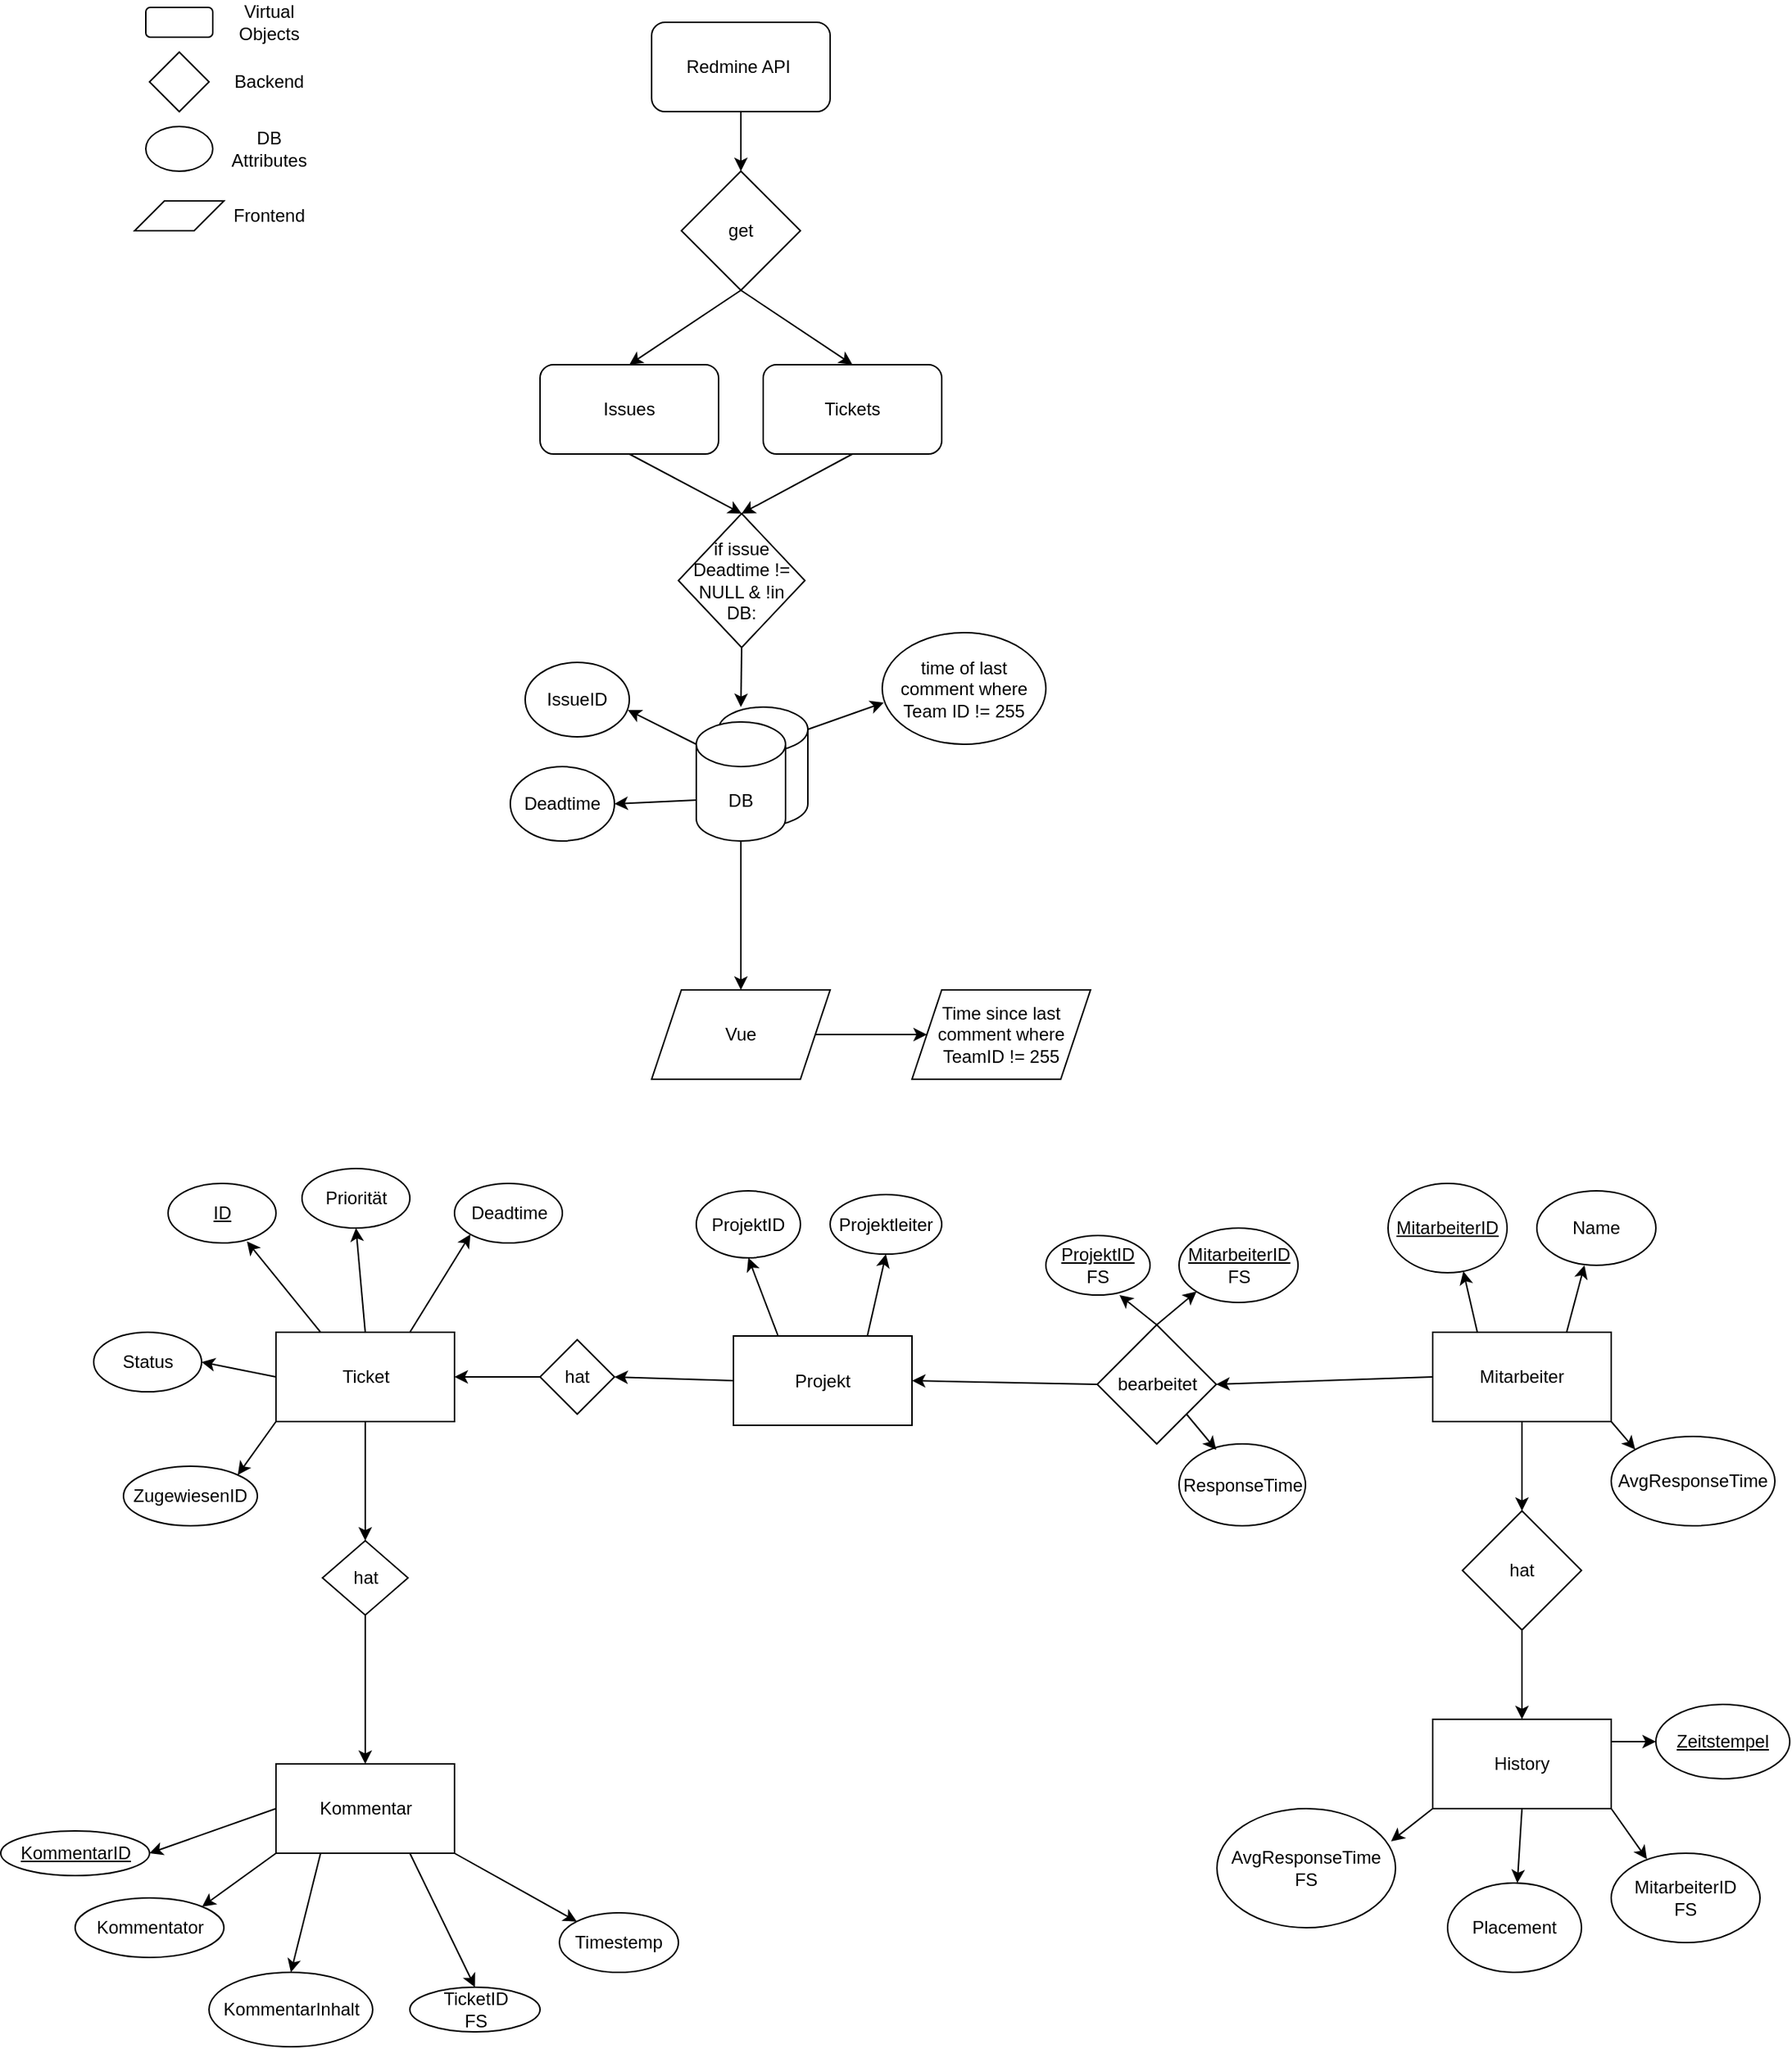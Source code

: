 <mxfile version="24.7.5">
  <diagram name="Page-1" id="yCGViApSBdYG1aRVPk9y">
    <mxGraphModel dx="1904" dy="826" grid="1" gridSize="10" guides="1" tooltips="1" connect="1" arrows="1" fold="1" page="1" pageScale="1" pageWidth="850" pageHeight="1100" math="0" shadow="0">
      <root>
        <mxCell id="0" />
        <mxCell id="1" parent="0" />
        <mxCell id="Hf8WnXUXcwpd4nh3hcgf-3" style="edgeStyle=orthogonalEdgeStyle;rounded=0;orthogonalLoop=1;jettySize=auto;html=1;exitX=0.5;exitY=1;exitDx=0;exitDy=0;entryX=0.5;entryY=0;entryDx=0;entryDy=0;" edge="1" parent="1" source="Hf8WnXUXcwpd4nh3hcgf-1" target="Hf8WnXUXcwpd4nh3hcgf-2">
          <mxGeometry relative="1" as="geometry" />
        </mxCell>
        <mxCell id="Hf8WnXUXcwpd4nh3hcgf-1" value="Redmine API&amp;nbsp;" style="rounded=1;whiteSpace=wrap;html=1;" vertex="1" parent="1">
          <mxGeometry x="365" y="30" width="120" height="60" as="geometry" />
        </mxCell>
        <mxCell id="Hf8WnXUXcwpd4nh3hcgf-37" style="edgeStyle=none;rounded=0;orthogonalLoop=1;jettySize=auto;html=1;exitX=0.5;exitY=1;exitDx=0;exitDy=0;entryX=0.5;entryY=0;entryDx=0;entryDy=0;" edge="1" parent="1" source="Hf8WnXUXcwpd4nh3hcgf-2" target="Hf8WnXUXcwpd4nh3hcgf-36">
          <mxGeometry relative="1" as="geometry" />
        </mxCell>
        <mxCell id="Hf8WnXUXcwpd4nh3hcgf-38" style="edgeStyle=none;rounded=0;orthogonalLoop=1;jettySize=auto;html=1;exitX=0.5;exitY=1;exitDx=0;exitDy=0;entryX=0.5;entryY=0;entryDx=0;entryDy=0;" edge="1" parent="1" source="Hf8WnXUXcwpd4nh3hcgf-2" target="Hf8WnXUXcwpd4nh3hcgf-4">
          <mxGeometry relative="1" as="geometry" />
        </mxCell>
        <mxCell id="Hf8WnXUXcwpd4nh3hcgf-2" value="get" style="rhombus;whiteSpace=wrap;html=1;" vertex="1" parent="1">
          <mxGeometry x="385" y="130" width="80" height="80" as="geometry" />
        </mxCell>
        <mxCell id="Hf8WnXUXcwpd4nh3hcgf-40" style="edgeStyle=none;rounded=0;orthogonalLoop=1;jettySize=auto;html=1;exitX=0.5;exitY=1;exitDx=0;exitDy=0;entryX=0.5;entryY=0;entryDx=0;entryDy=0;" edge="1" parent="1" source="Hf8WnXUXcwpd4nh3hcgf-4" target="Hf8WnXUXcwpd4nh3hcgf-6">
          <mxGeometry relative="1" as="geometry">
            <mxPoint x="420" y="360" as="targetPoint" />
          </mxGeometry>
        </mxCell>
        <mxCell id="Hf8WnXUXcwpd4nh3hcgf-4" value="Issues" style="rounded=1;whiteSpace=wrap;html=1;" vertex="1" parent="1">
          <mxGeometry x="290" y="260" width="120" height="60" as="geometry" />
        </mxCell>
        <mxCell id="Hf8WnXUXcwpd4nh3hcgf-13" style="edgeStyle=orthogonalEdgeStyle;rounded=0;orthogonalLoop=1;jettySize=auto;html=1;exitX=0.5;exitY=1;exitDx=0;exitDy=0;" edge="1" parent="1" source="Hf8WnXUXcwpd4nh3hcgf-6">
          <mxGeometry relative="1" as="geometry">
            <mxPoint x="425" y="490" as="targetPoint" />
          </mxGeometry>
        </mxCell>
        <mxCell id="Hf8WnXUXcwpd4nh3hcgf-6" value="if issue Deadtime !=&lt;div&gt;NULL &amp;amp; !in&lt;/div&gt;&lt;div&gt;DB:&lt;/div&gt;" style="rhombus;whiteSpace=wrap;html=1;" vertex="1" parent="1">
          <mxGeometry x="383" y="360" width="85" height="90" as="geometry" />
        </mxCell>
        <mxCell id="Hf8WnXUXcwpd4nh3hcgf-15" value="" style="shape=cylinder3;whiteSpace=wrap;html=1;boundedLbl=1;backgroundOutline=1;size=15;" vertex="1" parent="1">
          <mxGeometry x="410" y="490" width="60" height="80" as="geometry" />
        </mxCell>
        <mxCell id="Hf8WnXUXcwpd4nh3hcgf-23" style="edgeStyle=orthogonalEdgeStyle;rounded=0;orthogonalLoop=1;jettySize=auto;html=1;exitX=0.5;exitY=1;exitDx=0;exitDy=0;exitPerimeter=0;entryX=0.5;entryY=0;entryDx=0;entryDy=0;" edge="1" parent="1" source="Hf8WnXUXcwpd4nh3hcgf-16" target="Hf8WnXUXcwpd4nh3hcgf-24">
          <mxGeometry relative="1" as="geometry">
            <mxPoint x="425" y="640" as="targetPoint" />
          </mxGeometry>
        </mxCell>
        <mxCell id="Hf8WnXUXcwpd4nh3hcgf-43" style="edgeStyle=none;rounded=0;orthogonalLoop=1;jettySize=auto;html=1;exitX=0;exitY=0;exitDx=0;exitDy=52.5;exitPerimeter=0;entryX=1;entryY=0.5;entryDx=0;entryDy=0;" edge="1" parent="1" source="Hf8WnXUXcwpd4nh3hcgf-16" target="Hf8WnXUXcwpd4nh3hcgf-18">
          <mxGeometry relative="1" as="geometry" />
        </mxCell>
        <mxCell id="Hf8WnXUXcwpd4nh3hcgf-16" value="DB" style="shape=cylinder3;whiteSpace=wrap;html=1;boundedLbl=1;backgroundOutline=1;size=15;" vertex="1" parent="1">
          <mxGeometry x="395" y="500" width="60" height="80" as="geometry" />
        </mxCell>
        <mxCell id="Hf8WnXUXcwpd4nh3hcgf-17" value="IssueID" style="ellipse;whiteSpace=wrap;html=1;" vertex="1" parent="1">
          <mxGeometry x="280" y="460" width="70" height="50" as="geometry" />
        </mxCell>
        <mxCell id="Hf8WnXUXcwpd4nh3hcgf-18" value="Deadtime" style="ellipse;whiteSpace=wrap;html=1;" vertex="1" parent="1">
          <mxGeometry x="270" y="530" width="70" height="50" as="geometry" />
        </mxCell>
        <mxCell id="Hf8WnXUXcwpd4nh3hcgf-21" value="time of last comment where Team ID != 255" style="ellipse;whiteSpace=wrap;html=1;" vertex="1" parent="1">
          <mxGeometry x="520" y="440" width="110" height="75" as="geometry" />
        </mxCell>
        <mxCell id="Hf8WnXUXcwpd4nh3hcgf-25" style="edgeStyle=orthogonalEdgeStyle;rounded=0;orthogonalLoop=1;jettySize=auto;html=1;exitX=1;exitY=0.5;exitDx=0;exitDy=0;" edge="1" parent="1" source="Hf8WnXUXcwpd4nh3hcgf-24" target="Hf8WnXUXcwpd4nh3hcgf-26">
          <mxGeometry relative="1" as="geometry">
            <mxPoint x="530" y="710" as="targetPoint" />
          </mxGeometry>
        </mxCell>
        <mxCell id="Hf8WnXUXcwpd4nh3hcgf-24" value="Vue" style="shape=parallelogram;perimeter=parallelogramPerimeter;whiteSpace=wrap;html=1;fixedSize=1;" vertex="1" parent="1">
          <mxGeometry x="365" y="680" width="120" height="60" as="geometry" />
        </mxCell>
        <mxCell id="Hf8WnXUXcwpd4nh3hcgf-26" value="Time since last comment where TeamID != 255" style="shape=parallelogram;perimeter=parallelogramPerimeter;whiteSpace=wrap;html=1;fixedSize=1;" vertex="1" parent="1">
          <mxGeometry x="540" y="680" width="120" height="60" as="geometry" />
        </mxCell>
        <mxCell id="Hf8WnXUXcwpd4nh3hcgf-27" value="" style="rounded=1;whiteSpace=wrap;html=1;" vertex="1" parent="1">
          <mxGeometry x="25" y="20" width="45" height="20" as="geometry" />
        </mxCell>
        <mxCell id="Hf8WnXUXcwpd4nh3hcgf-28" value="" style="ellipse;whiteSpace=wrap;html=1;" vertex="1" parent="1">
          <mxGeometry x="25" y="100" width="45" height="30" as="geometry" />
        </mxCell>
        <mxCell id="Hf8WnXUXcwpd4nh3hcgf-29" value="" style="shape=parallelogram;perimeter=parallelogramPerimeter;whiteSpace=wrap;html=1;fixedSize=1;" vertex="1" parent="1">
          <mxGeometry x="17.5" y="150" width="60" height="20" as="geometry" />
        </mxCell>
        <mxCell id="Hf8WnXUXcwpd4nh3hcgf-30" value="" style="rhombus;whiteSpace=wrap;html=1;" vertex="1" parent="1">
          <mxGeometry x="27.5" y="50" width="40" height="40" as="geometry" />
        </mxCell>
        <mxCell id="Hf8WnXUXcwpd4nh3hcgf-31" value="Frontend" style="text;html=1;align=center;verticalAlign=middle;whiteSpace=wrap;rounded=0;" vertex="1" parent="1">
          <mxGeometry x="77.5" y="145" width="60" height="30" as="geometry" />
        </mxCell>
        <mxCell id="Hf8WnXUXcwpd4nh3hcgf-32" value="DB Attributes" style="text;html=1;align=center;verticalAlign=middle;whiteSpace=wrap;rounded=0;" vertex="1" parent="1">
          <mxGeometry x="77.5" y="100" width="60" height="30" as="geometry" />
        </mxCell>
        <mxCell id="Hf8WnXUXcwpd4nh3hcgf-33" value="Backend" style="text;html=1;align=center;verticalAlign=middle;whiteSpace=wrap;rounded=0;" vertex="1" parent="1">
          <mxGeometry x="77.5" y="55" width="60" height="30" as="geometry" />
        </mxCell>
        <mxCell id="Hf8WnXUXcwpd4nh3hcgf-34" value="Virtual Objects" style="text;html=1;align=center;verticalAlign=middle;whiteSpace=wrap;rounded=0;" vertex="1" parent="1">
          <mxGeometry x="77.5" y="15" width="60" height="30" as="geometry" />
        </mxCell>
        <mxCell id="Hf8WnXUXcwpd4nh3hcgf-39" style="edgeStyle=none;rounded=0;orthogonalLoop=1;jettySize=auto;html=1;exitX=0.5;exitY=1;exitDx=0;exitDy=0;entryX=0.5;entryY=0;entryDx=0;entryDy=0;" edge="1" parent="1" source="Hf8WnXUXcwpd4nh3hcgf-36" target="Hf8WnXUXcwpd4nh3hcgf-6">
          <mxGeometry relative="1" as="geometry" />
        </mxCell>
        <mxCell id="Hf8WnXUXcwpd4nh3hcgf-36" value="Tickets" style="rounded=1;whiteSpace=wrap;html=1;" vertex="1" parent="1">
          <mxGeometry x="440" y="260" width="120" height="60" as="geometry" />
        </mxCell>
        <mxCell id="Hf8WnXUXcwpd4nh3hcgf-41" style="edgeStyle=none;rounded=0;orthogonalLoop=1;jettySize=auto;html=1;exitX=1;exitY=0;exitDx=0;exitDy=15;exitPerimeter=0;entryX=0.009;entryY=0.627;entryDx=0;entryDy=0;entryPerimeter=0;" edge="1" parent="1" source="Hf8WnXUXcwpd4nh3hcgf-15" target="Hf8WnXUXcwpd4nh3hcgf-21">
          <mxGeometry relative="1" as="geometry" />
        </mxCell>
        <mxCell id="Hf8WnXUXcwpd4nh3hcgf-42" style="edgeStyle=none;rounded=0;orthogonalLoop=1;jettySize=auto;html=1;exitX=0;exitY=0;exitDx=0;exitDy=15;exitPerimeter=0;entryX=0.986;entryY=0.64;entryDx=0;entryDy=0;entryPerimeter=0;" edge="1" parent="1" source="Hf8WnXUXcwpd4nh3hcgf-16" target="Hf8WnXUXcwpd4nh3hcgf-17">
          <mxGeometry relative="1" as="geometry" />
        </mxCell>
        <mxCell id="Hf8WnXUXcwpd4nh3hcgf-53" style="edgeStyle=none;rounded=0;orthogonalLoop=1;jettySize=auto;html=1;exitX=0.5;exitY=0;exitDx=0;exitDy=0;entryX=0.5;entryY=1;entryDx=0;entryDy=0;" edge="1" parent="1" source="Hf8WnXUXcwpd4nh3hcgf-44" target="Hf8WnXUXcwpd4nh3hcgf-47">
          <mxGeometry relative="1" as="geometry" />
        </mxCell>
        <mxCell id="Hf8WnXUXcwpd4nh3hcgf-57" style="edgeStyle=none;rounded=0;orthogonalLoop=1;jettySize=auto;html=1;exitX=0;exitY=1;exitDx=0;exitDy=0;entryX=1;entryY=0;entryDx=0;entryDy=0;" edge="1" parent="1" source="Hf8WnXUXcwpd4nh3hcgf-44" target="Hf8WnXUXcwpd4nh3hcgf-50">
          <mxGeometry relative="1" as="geometry" />
        </mxCell>
        <mxCell id="Hf8WnXUXcwpd4nh3hcgf-62" style="edgeStyle=none;rounded=0;orthogonalLoop=1;jettySize=auto;html=1;exitX=0.75;exitY=0;exitDx=0;exitDy=0;entryX=0;entryY=1;entryDx=0;entryDy=0;" edge="1" parent="1" source="Hf8WnXUXcwpd4nh3hcgf-44" target="Hf8WnXUXcwpd4nh3hcgf-61">
          <mxGeometry relative="1" as="geometry" />
        </mxCell>
        <mxCell id="Hf8WnXUXcwpd4nh3hcgf-95" style="edgeStyle=none;rounded=0;orthogonalLoop=1;jettySize=auto;html=1;exitX=0.5;exitY=1;exitDx=0;exitDy=0;entryX=0.5;entryY=0;entryDx=0;entryDy=0;" edge="1" parent="1" source="Hf8WnXUXcwpd4nh3hcgf-44" target="Hf8WnXUXcwpd4nh3hcgf-93">
          <mxGeometry relative="1" as="geometry" />
        </mxCell>
        <mxCell id="Hf8WnXUXcwpd4nh3hcgf-105" style="edgeStyle=none;rounded=0;orthogonalLoop=1;jettySize=auto;html=1;exitX=0;exitY=0.5;exitDx=0;exitDy=0;entryX=1;entryY=0.5;entryDx=0;entryDy=0;" edge="1" parent="1" source="Hf8WnXUXcwpd4nh3hcgf-44" target="Hf8WnXUXcwpd4nh3hcgf-49">
          <mxGeometry relative="1" as="geometry" />
        </mxCell>
        <mxCell id="Hf8WnXUXcwpd4nh3hcgf-44" value="Ticket" style="rounded=0;whiteSpace=wrap;html=1;" vertex="1" parent="1">
          <mxGeometry x="112.5" y="910" width="120" height="60" as="geometry" />
        </mxCell>
        <mxCell id="Hf8WnXUXcwpd4nh3hcgf-46" value="&lt;u&gt;ID&lt;/u&gt;" style="ellipse;whiteSpace=wrap;html=1;" vertex="1" parent="1">
          <mxGeometry x="40" y="810" width="72.5" height="40" as="geometry" />
        </mxCell>
        <mxCell id="Hf8WnXUXcwpd4nh3hcgf-47" value="Priorität" style="ellipse;whiteSpace=wrap;html=1;" vertex="1" parent="1">
          <mxGeometry x="130" y="800" width="72.5" height="40" as="geometry" />
        </mxCell>
        <mxCell id="Hf8WnXUXcwpd4nh3hcgf-49" value="Status" style="ellipse;whiteSpace=wrap;html=1;" vertex="1" parent="1">
          <mxGeometry x="-10" y="910" width="72.5" height="40" as="geometry" />
        </mxCell>
        <mxCell id="Hf8WnXUXcwpd4nh3hcgf-50" value="ZugewiesenID" style="ellipse;whiteSpace=wrap;html=1;" vertex="1" parent="1">
          <mxGeometry x="10" y="1000" width="90" height="40" as="geometry" />
        </mxCell>
        <mxCell id="Hf8WnXUXcwpd4nh3hcgf-51" value="&lt;u&gt;KommentarID&lt;/u&gt;" style="ellipse;whiteSpace=wrap;html=1;" vertex="1" parent="1">
          <mxGeometry x="-72.5" y="1245" width="100" height="30" as="geometry" />
        </mxCell>
        <mxCell id="Hf8WnXUXcwpd4nh3hcgf-52" value="Kommentator" style="ellipse;whiteSpace=wrap;html=1;" vertex="1" parent="1">
          <mxGeometry x="-22.5" y="1290" width="100" height="40" as="geometry" />
        </mxCell>
        <mxCell id="Hf8WnXUXcwpd4nh3hcgf-54" style="edgeStyle=none;rounded=0;orthogonalLoop=1;jettySize=auto;html=1;exitX=0.25;exitY=0;exitDx=0;exitDy=0;entryX=0.731;entryY=0.975;entryDx=0;entryDy=0;entryPerimeter=0;" edge="1" parent="1" source="Hf8WnXUXcwpd4nh3hcgf-44" target="Hf8WnXUXcwpd4nh3hcgf-46">
          <mxGeometry relative="1" as="geometry" />
        </mxCell>
        <mxCell id="Hf8WnXUXcwpd4nh3hcgf-61" value="Deadtime" style="ellipse;whiteSpace=wrap;html=1;" vertex="1" parent="1">
          <mxGeometry x="232.5" y="810" width="72.5" height="40" as="geometry" />
        </mxCell>
        <mxCell id="Hf8WnXUXcwpd4nh3hcgf-65" style="edgeStyle=none;rounded=0;orthogonalLoop=1;jettySize=auto;html=1;exitX=0;exitY=0.5;exitDx=0;exitDy=0;entryX=1;entryY=0.5;entryDx=0;entryDy=0;" edge="1" parent="1" source="Hf8WnXUXcwpd4nh3hcgf-63" target="Hf8WnXUXcwpd4nh3hcgf-64">
          <mxGeometry relative="1" as="geometry" />
        </mxCell>
        <mxCell id="Hf8WnXUXcwpd4nh3hcgf-81" style="edgeStyle=none;rounded=0;orthogonalLoop=1;jettySize=auto;html=1;exitX=0.5;exitY=1;exitDx=0;exitDy=0;" edge="1" parent="1" source="Hf8WnXUXcwpd4nh3hcgf-63" target="Hf8WnXUXcwpd4nh3hcgf-80">
          <mxGeometry relative="1" as="geometry" />
        </mxCell>
        <mxCell id="Hf8WnXUXcwpd4nh3hcgf-107" style="edgeStyle=none;rounded=0;orthogonalLoop=1;jettySize=auto;html=1;exitX=1;exitY=1;exitDx=0;exitDy=0;entryX=0;entryY=0;entryDx=0;entryDy=0;" edge="1" parent="1" source="Hf8WnXUXcwpd4nh3hcgf-63" target="Hf8WnXUXcwpd4nh3hcgf-73">
          <mxGeometry relative="1" as="geometry" />
        </mxCell>
        <mxCell id="Hf8WnXUXcwpd4nh3hcgf-63" value="Mitarbeiter" style="rounded=0;whiteSpace=wrap;html=1;" vertex="1" parent="1">
          <mxGeometry x="890" y="910" width="120" height="60" as="geometry" />
        </mxCell>
        <mxCell id="Hf8WnXUXcwpd4nh3hcgf-70" style="edgeStyle=none;rounded=0;orthogonalLoop=1;jettySize=auto;html=1;exitX=0.5;exitY=0;exitDx=0;exitDy=0;entryX=0;entryY=1;entryDx=0;entryDy=0;" edge="1" parent="1" source="Hf8WnXUXcwpd4nh3hcgf-64" target="Hf8WnXUXcwpd4nh3hcgf-68">
          <mxGeometry relative="1" as="geometry" />
        </mxCell>
        <mxCell id="Hf8WnXUXcwpd4nh3hcgf-114" style="edgeStyle=none;rounded=0;orthogonalLoop=1;jettySize=auto;html=1;exitX=0;exitY=0.5;exitDx=0;exitDy=0;entryX=1;entryY=0.5;entryDx=0;entryDy=0;" edge="1" parent="1" source="Hf8WnXUXcwpd4nh3hcgf-64" target="Hf8WnXUXcwpd4nh3hcgf-106">
          <mxGeometry relative="1" as="geometry" />
        </mxCell>
        <mxCell id="Hf8WnXUXcwpd4nh3hcgf-64" value="bearbeitet" style="rhombus;whiteSpace=wrap;html=1;" vertex="1" parent="1">
          <mxGeometry x="664.5" y="905" width="80" height="80" as="geometry" />
        </mxCell>
        <mxCell id="Hf8WnXUXcwpd4nh3hcgf-67" value="&lt;u&gt;ProjektID&lt;/u&gt;&lt;div&gt;FS&lt;/div&gt;" style="ellipse;whiteSpace=wrap;html=1;" vertex="1" parent="1">
          <mxGeometry x="630" y="845" width="70" height="40" as="geometry" />
        </mxCell>
        <mxCell id="Hf8WnXUXcwpd4nh3hcgf-68" value="&lt;u&gt;MitarbeiterID&lt;/u&gt;&lt;div&gt;FS&lt;/div&gt;" style="ellipse;whiteSpace=wrap;html=1;" vertex="1" parent="1">
          <mxGeometry x="719.5" y="840" width="80" height="50" as="geometry" />
        </mxCell>
        <mxCell id="Hf8WnXUXcwpd4nh3hcgf-69" style="edgeStyle=none;rounded=0;orthogonalLoop=1;jettySize=auto;html=1;exitX=0.5;exitY=0;exitDx=0;exitDy=0;entryX=0.707;entryY=1;entryDx=0;entryDy=0;entryPerimeter=0;" edge="1" parent="1" source="Hf8WnXUXcwpd4nh3hcgf-64" target="Hf8WnXUXcwpd4nh3hcgf-67">
          <mxGeometry relative="1" as="geometry" />
        </mxCell>
        <mxCell id="Hf8WnXUXcwpd4nh3hcgf-71" value="&lt;u&gt;MitarbeiterID&lt;/u&gt;" style="ellipse;whiteSpace=wrap;html=1;" vertex="1" parent="1">
          <mxGeometry x="860" y="810" width="80" height="60" as="geometry" />
        </mxCell>
        <mxCell id="Hf8WnXUXcwpd4nh3hcgf-72" value="Name" style="ellipse;whiteSpace=wrap;html=1;" vertex="1" parent="1">
          <mxGeometry x="960" y="815" width="80" height="50" as="geometry" />
        </mxCell>
        <mxCell id="Hf8WnXUXcwpd4nh3hcgf-73" value="AvgResponseTime" style="ellipse;whiteSpace=wrap;html=1;" vertex="1" parent="1">
          <mxGeometry x="1010" y="980" width="110" height="60" as="geometry" />
        </mxCell>
        <mxCell id="Hf8WnXUXcwpd4nh3hcgf-74" style="edgeStyle=none;rounded=0;orthogonalLoop=1;jettySize=auto;html=1;exitX=0.25;exitY=0;exitDx=0;exitDy=0;entryX=0.632;entryY=0.983;entryDx=0;entryDy=0;entryPerimeter=0;" edge="1" parent="1" source="Hf8WnXUXcwpd4nh3hcgf-63" target="Hf8WnXUXcwpd4nh3hcgf-71">
          <mxGeometry relative="1" as="geometry" />
        </mxCell>
        <mxCell id="Hf8WnXUXcwpd4nh3hcgf-75" style="edgeStyle=none;rounded=0;orthogonalLoop=1;jettySize=auto;html=1;exitX=0.75;exitY=0;exitDx=0;exitDy=0;entryX=0.4;entryY=1;entryDx=0;entryDy=0;entryPerimeter=0;" edge="1" parent="1" source="Hf8WnXUXcwpd4nh3hcgf-63" target="Hf8WnXUXcwpd4nh3hcgf-72">
          <mxGeometry relative="1" as="geometry" />
        </mxCell>
        <mxCell id="Hf8WnXUXcwpd4nh3hcgf-77" value="ResponseTime" style="ellipse;whiteSpace=wrap;html=1;" vertex="1" parent="1">
          <mxGeometry x="719.5" y="985" width="85" height="55" as="geometry" />
        </mxCell>
        <mxCell id="Hf8WnXUXcwpd4nh3hcgf-78" style="edgeStyle=none;rounded=0;orthogonalLoop=1;jettySize=auto;html=1;exitX=1;exitY=1;exitDx=0;exitDy=0;entryX=0.294;entryY=0.073;entryDx=0;entryDy=0;entryPerimeter=0;" edge="1" parent="1" source="Hf8WnXUXcwpd4nh3hcgf-64" target="Hf8WnXUXcwpd4nh3hcgf-77">
          <mxGeometry relative="1" as="geometry" />
        </mxCell>
        <mxCell id="Hf8WnXUXcwpd4nh3hcgf-85" style="edgeStyle=none;rounded=0;orthogonalLoop=1;jettySize=auto;html=1;exitX=1;exitY=0.25;exitDx=0;exitDy=0;entryX=0;entryY=0.5;entryDx=0;entryDy=0;" edge="1" parent="1" source="Hf8WnXUXcwpd4nh3hcgf-79" target="Hf8WnXUXcwpd4nh3hcgf-84">
          <mxGeometry relative="1" as="geometry" />
        </mxCell>
        <mxCell id="Hf8WnXUXcwpd4nh3hcgf-89" style="edgeStyle=none;rounded=0;orthogonalLoop=1;jettySize=auto;html=1;exitX=0.5;exitY=1;exitDx=0;exitDy=0;" edge="1" parent="1" source="Hf8WnXUXcwpd4nh3hcgf-79" target="Hf8WnXUXcwpd4nh3hcgf-88">
          <mxGeometry relative="1" as="geometry" />
        </mxCell>
        <mxCell id="Hf8WnXUXcwpd4nh3hcgf-79" value="History" style="rounded=0;whiteSpace=wrap;html=1;" vertex="1" parent="1">
          <mxGeometry x="890" y="1170" width="120" height="60" as="geometry" />
        </mxCell>
        <mxCell id="Hf8WnXUXcwpd4nh3hcgf-82" style="edgeStyle=none;rounded=0;orthogonalLoop=1;jettySize=auto;html=1;exitX=0.5;exitY=1;exitDx=0;exitDy=0;entryX=0.5;entryY=0;entryDx=0;entryDy=0;" edge="1" parent="1" source="Hf8WnXUXcwpd4nh3hcgf-80" target="Hf8WnXUXcwpd4nh3hcgf-79">
          <mxGeometry relative="1" as="geometry" />
        </mxCell>
        <mxCell id="Hf8WnXUXcwpd4nh3hcgf-80" value="hat" style="rhombus;whiteSpace=wrap;html=1;" vertex="1" parent="1">
          <mxGeometry x="910" y="1030" width="80" height="80" as="geometry" />
        </mxCell>
        <mxCell id="Hf8WnXUXcwpd4nh3hcgf-84" value="&lt;u&gt;Zeitstempel&lt;/u&gt;" style="ellipse;whiteSpace=wrap;html=1;" vertex="1" parent="1">
          <mxGeometry x="1040" y="1160" width="90" height="50" as="geometry" />
        </mxCell>
        <mxCell id="Hf8WnXUXcwpd4nh3hcgf-86" value="MitarbeiterID&lt;div&gt;FS&lt;/div&gt;" style="ellipse;whiteSpace=wrap;html=1;" vertex="1" parent="1">
          <mxGeometry x="1010" y="1260" width="100" height="60" as="geometry" />
        </mxCell>
        <mxCell id="Hf8WnXUXcwpd4nh3hcgf-87" style="edgeStyle=none;rounded=0;orthogonalLoop=1;jettySize=auto;html=1;exitX=1;exitY=1;exitDx=0;exitDy=0;entryX=0.24;entryY=0.067;entryDx=0;entryDy=0;entryPerimeter=0;" edge="1" parent="1" source="Hf8WnXUXcwpd4nh3hcgf-79" target="Hf8WnXUXcwpd4nh3hcgf-86">
          <mxGeometry relative="1" as="geometry" />
        </mxCell>
        <mxCell id="Hf8WnXUXcwpd4nh3hcgf-88" value="Placement" style="ellipse;whiteSpace=wrap;html=1;" vertex="1" parent="1">
          <mxGeometry x="900" y="1280" width="90" height="60" as="geometry" />
        </mxCell>
        <mxCell id="Hf8WnXUXcwpd4nh3hcgf-90" value="AvgResponseTime&lt;div&gt;FS&lt;/div&gt;" style="ellipse;whiteSpace=wrap;html=1;" vertex="1" parent="1">
          <mxGeometry x="745" y="1230" width="120" height="80" as="geometry" />
        </mxCell>
        <mxCell id="Hf8WnXUXcwpd4nh3hcgf-91" style="edgeStyle=none;rounded=0;orthogonalLoop=1;jettySize=auto;html=1;exitX=0;exitY=1;exitDx=0;exitDy=0;entryX=0.975;entryY=0.275;entryDx=0;entryDy=0;entryPerimeter=0;" edge="1" parent="1" source="Hf8WnXUXcwpd4nh3hcgf-79" target="Hf8WnXUXcwpd4nh3hcgf-90">
          <mxGeometry relative="1" as="geometry" />
        </mxCell>
        <mxCell id="Hf8WnXUXcwpd4nh3hcgf-99" style="edgeStyle=none;rounded=0;orthogonalLoop=1;jettySize=auto;html=1;exitX=0;exitY=0.5;exitDx=0;exitDy=0;entryX=1;entryY=0.5;entryDx=0;entryDy=0;" edge="1" parent="1" source="Hf8WnXUXcwpd4nh3hcgf-92" target="Hf8WnXUXcwpd4nh3hcgf-51">
          <mxGeometry relative="1" as="geometry" />
        </mxCell>
        <mxCell id="Hf8WnXUXcwpd4nh3hcgf-100" style="edgeStyle=none;rounded=0;orthogonalLoop=1;jettySize=auto;html=1;exitX=0;exitY=1;exitDx=0;exitDy=0;entryX=1;entryY=0;entryDx=0;entryDy=0;" edge="1" parent="1" source="Hf8WnXUXcwpd4nh3hcgf-92" target="Hf8WnXUXcwpd4nh3hcgf-52">
          <mxGeometry relative="1" as="geometry" />
        </mxCell>
        <mxCell id="Hf8WnXUXcwpd4nh3hcgf-101" style="edgeStyle=none;rounded=0;orthogonalLoop=1;jettySize=auto;html=1;exitX=0.25;exitY=1;exitDx=0;exitDy=0;entryX=0.5;entryY=0;entryDx=0;entryDy=0;" edge="1" parent="1" source="Hf8WnXUXcwpd4nh3hcgf-92" target="Hf8WnXUXcwpd4nh3hcgf-97">
          <mxGeometry relative="1" as="geometry" />
        </mxCell>
        <mxCell id="Hf8WnXUXcwpd4nh3hcgf-102" style="edgeStyle=none;rounded=0;orthogonalLoop=1;jettySize=auto;html=1;exitX=0.75;exitY=1;exitDx=0;exitDy=0;entryX=0.5;entryY=0;entryDx=0;entryDy=0;" edge="1" parent="1" source="Hf8WnXUXcwpd4nh3hcgf-92" target="Hf8WnXUXcwpd4nh3hcgf-98">
          <mxGeometry relative="1" as="geometry" />
        </mxCell>
        <mxCell id="Hf8WnXUXcwpd4nh3hcgf-104" style="edgeStyle=none;rounded=0;orthogonalLoop=1;jettySize=auto;html=1;exitX=1;exitY=1;exitDx=0;exitDy=0;entryX=0;entryY=0;entryDx=0;entryDy=0;" edge="1" parent="1" source="Hf8WnXUXcwpd4nh3hcgf-92" target="Hf8WnXUXcwpd4nh3hcgf-103">
          <mxGeometry relative="1" as="geometry" />
        </mxCell>
        <mxCell id="Hf8WnXUXcwpd4nh3hcgf-92" value="Kommentar" style="rounded=0;whiteSpace=wrap;html=1;" vertex="1" parent="1">
          <mxGeometry x="112.5" y="1200" width="120" height="60" as="geometry" />
        </mxCell>
        <mxCell id="Hf8WnXUXcwpd4nh3hcgf-96" style="edgeStyle=none;rounded=0;orthogonalLoop=1;jettySize=auto;html=1;exitX=0.5;exitY=1;exitDx=0;exitDy=0;entryX=0.5;entryY=0;entryDx=0;entryDy=0;" edge="1" parent="1" source="Hf8WnXUXcwpd4nh3hcgf-93" target="Hf8WnXUXcwpd4nh3hcgf-92">
          <mxGeometry relative="1" as="geometry" />
        </mxCell>
        <mxCell id="Hf8WnXUXcwpd4nh3hcgf-93" value="hat" style="rhombus;whiteSpace=wrap;html=1;" vertex="1" parent="1">
          <mxGeometry x="143.75" y="1050" width="57.5" height="50" as="geometry" />
        </mxCell>
        <mxCell id="Hf8WnXUXcwpd4nh3hcgf-97" value="KommentarInhalt" style="ellipse;whiteSpace=wrap;html=1;" vertex="1" parent="1">
          <mxGeometry x="67.5" y="1340" width="110" height="50" as="geometry" />
        </mxCell>
        <mxCell id="Hf8WnXUXcwpd4nh3hcgf-98" value="TicketID&lt;div&gt;FS&lt;/div&gt;" style="ellipse;whiteSpace=wrap;html=1;" vertex="1" parent="1">
          <mxGeometry x="202.5" y="1350" width="87.5" height="30" as="geometry" />
        </mxCell>
        <mxCell id="Hf8WnXUXcwpd4nh3hcgf-103" value="Timestemp" style="ellipse;whiteSpace=wrap;html=1;" vertex="1" parent="1">
          <mxGeometry x="303" y="1300" width="80" height="40" as="geometry" />
        </mxCell>
        <mxCell id="Hf8WnXUXcwpd4nh3hcgf-115" style="edgeStyle=none;rounded=0;orthogonalLoop=1;jettySize=auto;html=1;exitX=0.75;exitY=0;exitDx=0;exitDy=0;entryX=0.5;entryY=1;entryDx=0;entryDy=0;" edge="1" parent="1" source="Hf8WnXUXcwpd4nh3hcgf-106" target="Hf8WnXUXcwpd4nh3hcgf-113">
          <mxGeometry relative="1" as="geometry" />
        </mxCell>
        <mxCell id="Hf8WnXUXcwpd4nh3hcgf-116" style="edgeStyle=none;rounded=0;orthogonalLoop=1;jettySize=auto;html=1;exitX=0.25;exitY=0;exitDx=0;exitDy=0;entryX=0.5;entryY=1;entryDx=0;entryDy=0;" edge="1" parent="1" source="Hf8WnXUXcwpd4nh3hcgf-106" target="Hf8WnXUXcwpd4nh3hcgf-112">
          <mxGeometry relative="1" as="geometry" />
        </mxCell>
        <mxCell id="Hf8WnXUXcwpd4nh3hcgf-118" style="edgeStyle=none;rounded=0;orthogonalLoop=1;jettySize=auto;html=1;exitX=0;exitY=0.5;exitDx=0;exitDy=0;entryX=1;entryY=0.5;entryDx=0;entryDy=0;" edge="1" parent="1" source="Hf8WnXUXcwpd4nh3hcgf-106" target="Hf8WnXUXcwpd4nh3hcgf-117">
          <mxGeometry relative="1" as="geometry" />
        </mxCell>
        <mxCell id="Hf8WnXUXcwpd4nh3hcgf-106" value="Projekt" style="rounded=0;whiteSpace=wrap;html=1;" vertex="1" parent="1">
          <mxGeometry x="420" y="912.5" width="120" height="60" as="geometry" />
        </mxCell>
        <mxCell id="Hf8WnXUXcwpd4nh3hcgf-112" value="ProjektID" style="ellipse;whiteSpace=wrap;html=1;" vertex="1" parent="1">
          <mxGeometry x="395" y="815" width="70" height="45" as="geometry" />
        </mxCell>
        <mxCell id="Hf8WnXUXcwpd4nh3hcgf-113" value="Projektleiter" style="ellipse;whiteSpace=wrap;html=1;" vertex="1" parent="1">
          <mxGeometry x="485" y="817.5" width="75" height="40" as="geometry" />
        </mxCell>
        <mxCell id="Hf8WnXUXcwpd4nh3hcgf-119" style="edgeStyle=none;rounded=0;orthogonalLoop=1;jettySize=auto;html=1;exitX=0;exitY=0.5;exitDx=0;exitDy=0;entryX=1;entryY=0.5;entryDx=0;entryDy=0;" edge="1" parent="1" source="Hf8WnXUXcwpd4nh3hcgf-117" target="Hf8WnXUXcwpd4nh3hcgf-44">
          <mxGeometry relative="1" as="geometry" />
        </mxCell>
        <mxCell id="Hf8WnXUXcwpd4nh3hcgf-117" value="hat" style="rhombus;whiteSpace=wrap;html=1;" vertex="1" parent="1">
          <mxGeometry x="290" y="915" width="50" height="50" as="geometry" />
        </mxCell>
      </root>
    </mxGraphModel>
  </diagram>
</mxfile>
